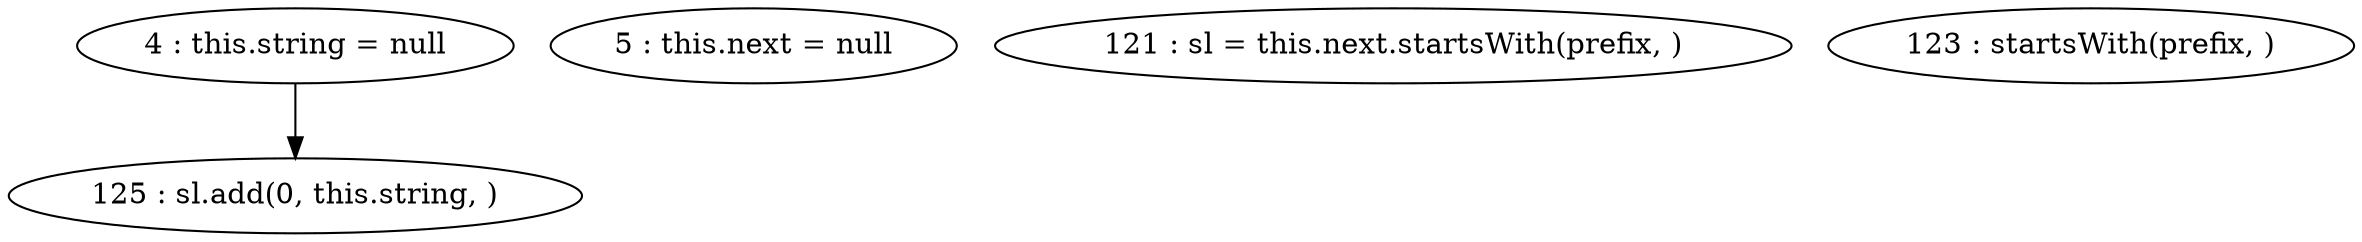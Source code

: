 digraph G {
"4 : this.string = null"
"4 : this.string = null" -> "125 : sl.add(0, this.string, )"
"5 : this.next = null"
"121 : sl = this.next.startsWith(prefix, )"
"123 : startsWith(prefix, )"
"125 : sl.add(0, this.string, )"
}